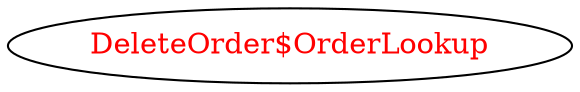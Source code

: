 digraph dependencyGraph {
 concentrate=true;
 ranksep="2.0";
 rankdir="LR"; 
 splines="ortho";
"DeleteOrder$OrderLookup" [fontcolor="red"];
}